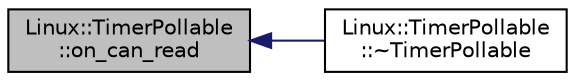 digraph "Linux::TimerPollable::on_can_read"
{
 // INTERACTIVE_SVG=YES
  edge [fontname="Helvetica",fontsize="10",labelfontname="Helvetica",labelfontsize="10"];
  node [fontname="Helvetica",fontsize="10",shape=record];
  rankdir="LR";
  Node1 [label="Linux::TimerPollable\l::on_can_read",height=0.2,width=0.4,color="black", fillcolor="grey75", style="filled", fontcolor="black"];
  Node1 -> Node2 [dir="back",color="midnightblue",fontsize="10",style="solid",fontname="Helvetica"];
  Node2 [label="Linux::TimerPollable\l::~TimerPollable",height=0.2,width=0.4,color="black", fillcolor="white", style="filled",URL="$classLinux_1_1TimerPollable.html#adf9f9ad1bb7b82471da0c5b6ded5d243"];
}
